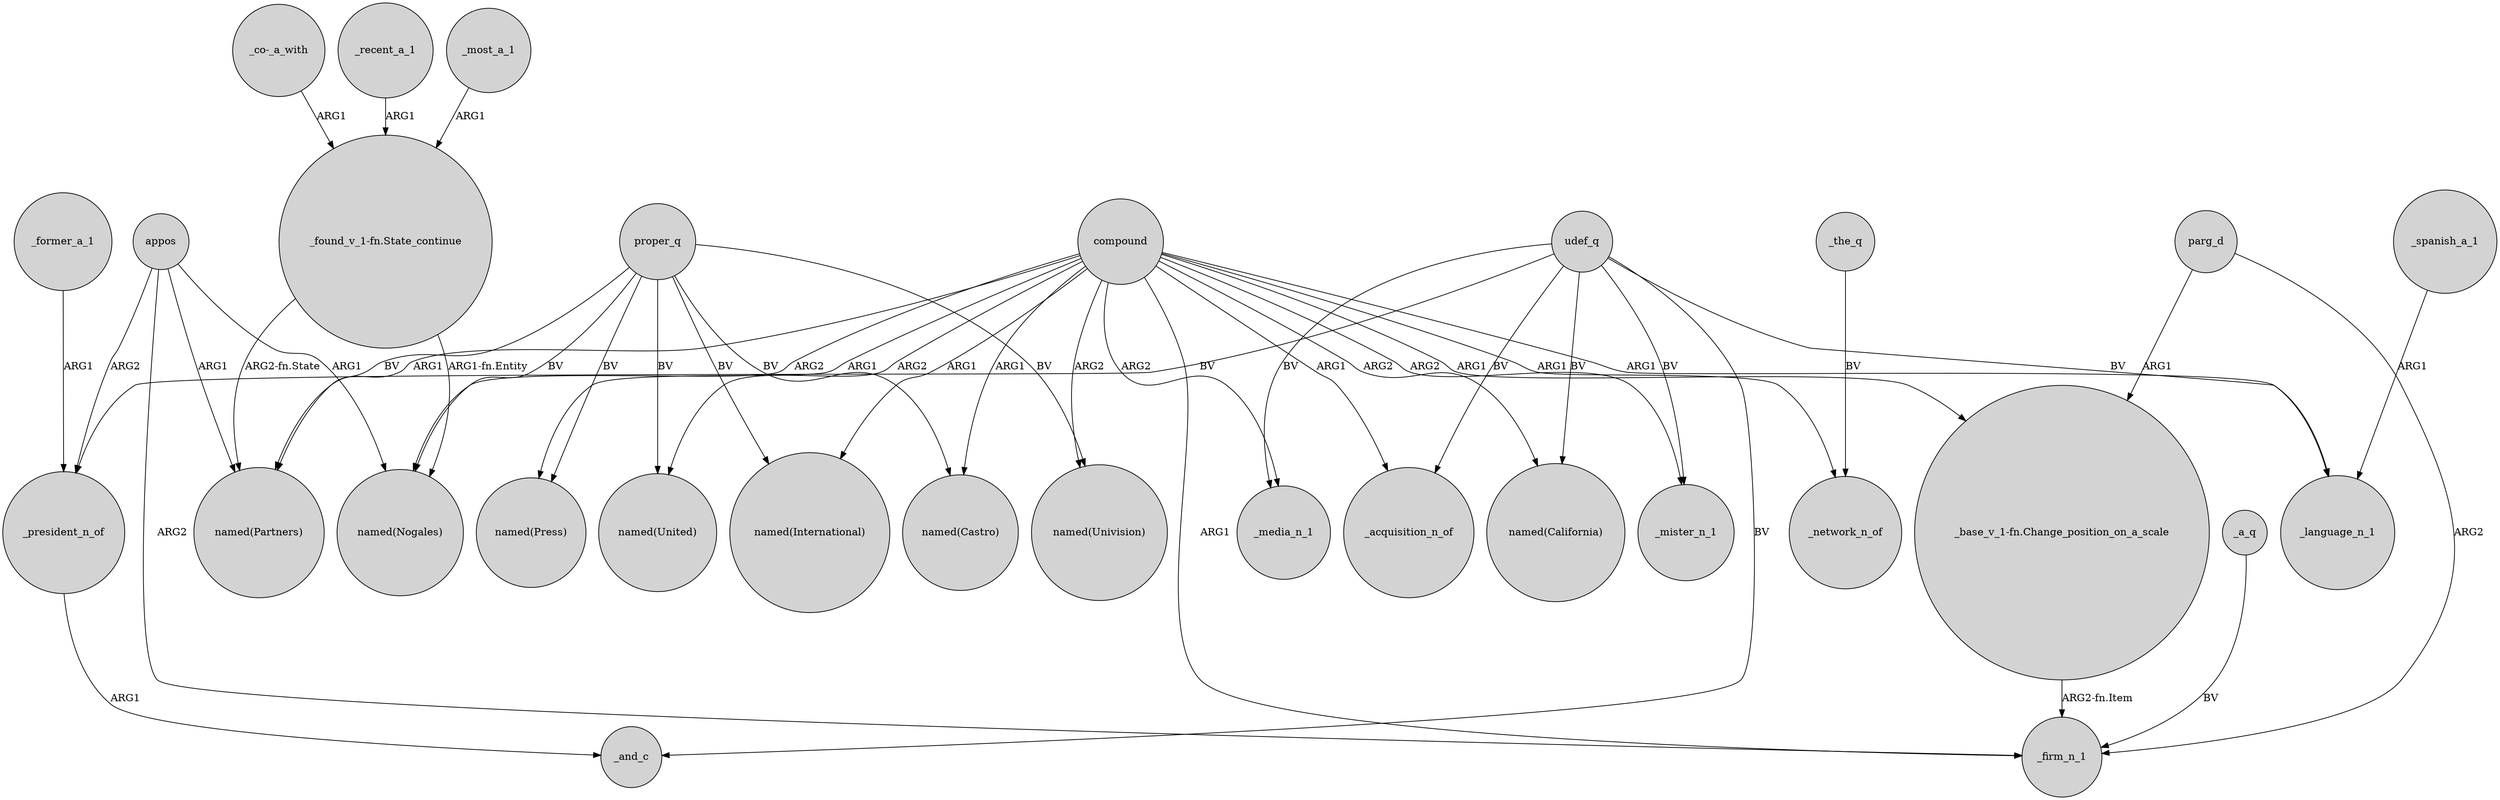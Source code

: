 digraph {
	node [shape=circle style=filled]
	appos -> _president_n_of [label=ARG2]
	compound -> _mister_n_1 [label=ARG2]
	proper_q -> "named(Press)" [label=BV]
	udef_q -> _language_n_1 [label=BV]
	parg_d -> "_base_v_1-fn.Change_position_on_a_scale" [label=ARG1]
	compound -> "named(United)" [label=ARG2]
	"_base_v_1-fn.Change_position_on_a_scale" -> _firm_n_1 [label="ARG2-fn.Item"]
	compound -> "named(California)" [label=ARG2]
	_the_q -> _network_n_of [label=BV]
	"_found_v_1-fn.State_continue" -> "named(Nogales)" [label="ARG1-fn.Entity"]
	compound -> "named(International)" [label=ARG1]
	appos -> _firm_n_1 [label=ARG2]
	proper_q -> "named(Univision)" [label=BV]
	compound -> "named(Nogales)" [label=ARG2]
	proper_q -> "named(Partners)" [label=BV]
	udef_q -> _and_c [label=BV]
	udef_q -> _mister_n_1 [label=BV]
	parg_d -> _firm_n_1 [label=ARG2]
	udef_q -> _media_n_1 [label=BV]
	appos -> "named(Partners)" [label=ARG1]
	proper_q -> "named(Castro)" [label=BV]
	"_co-_a_with" -> "_found_v_1-fn.State_continue" [label=ARG1]
	udef_q -> "named(California)" [label=BV]
	_recent_a_1 -> "_found_v_1-fn.State_continue" [label=ARG1]
	_spanish_a_1 -> _language_n_1 [label=ARG1]
	_president_n_of -> _and_c [label=ARG1]
	compound -> "named(Castro)" [label=ARG1]
	proper_q -> "named(International)" [label=BV]
	compound -> _network_n_of [label=ARG1]
	appos -> "named(Nogales)" [label=ARG1]
	_most_a_1 -> "_found_v_1-fn.State_continue" [label=ARG1]
	compound -> "named(Univision)" [label=ARG2]
	proper_q -> "named(United)" [label=BV]
	"_found_v_1-fn.State_continue" -> "named(Partners)" [label="ARG2-fn.State"]
	compound -> "_base_v_1-fn.Change_position_on_a_scale" [label=ARG1]
	proper_q -> "named(Nogales)" [label=BV]
	_a_q -> _firm_n_1 [label=BV]
	compound -> _language_n_1 [label=ARG1]
	compound -> _acquisition_n_of [label=ARG1]
	compound -> _firm_n_1 [label=ARG1]
	compound -> _media_n_1 [label=ARG2]
	compound -> "named(Press)" [label=ARG1]
	udef_q -> _president_n_of [label=BV]
	compound -> "named(Partners)" [label=ARG1]
	_former_a_1 -> _president_n_of [label=ARG1]
	udef_q -> _acquisition_n_of [label=BV]
}

